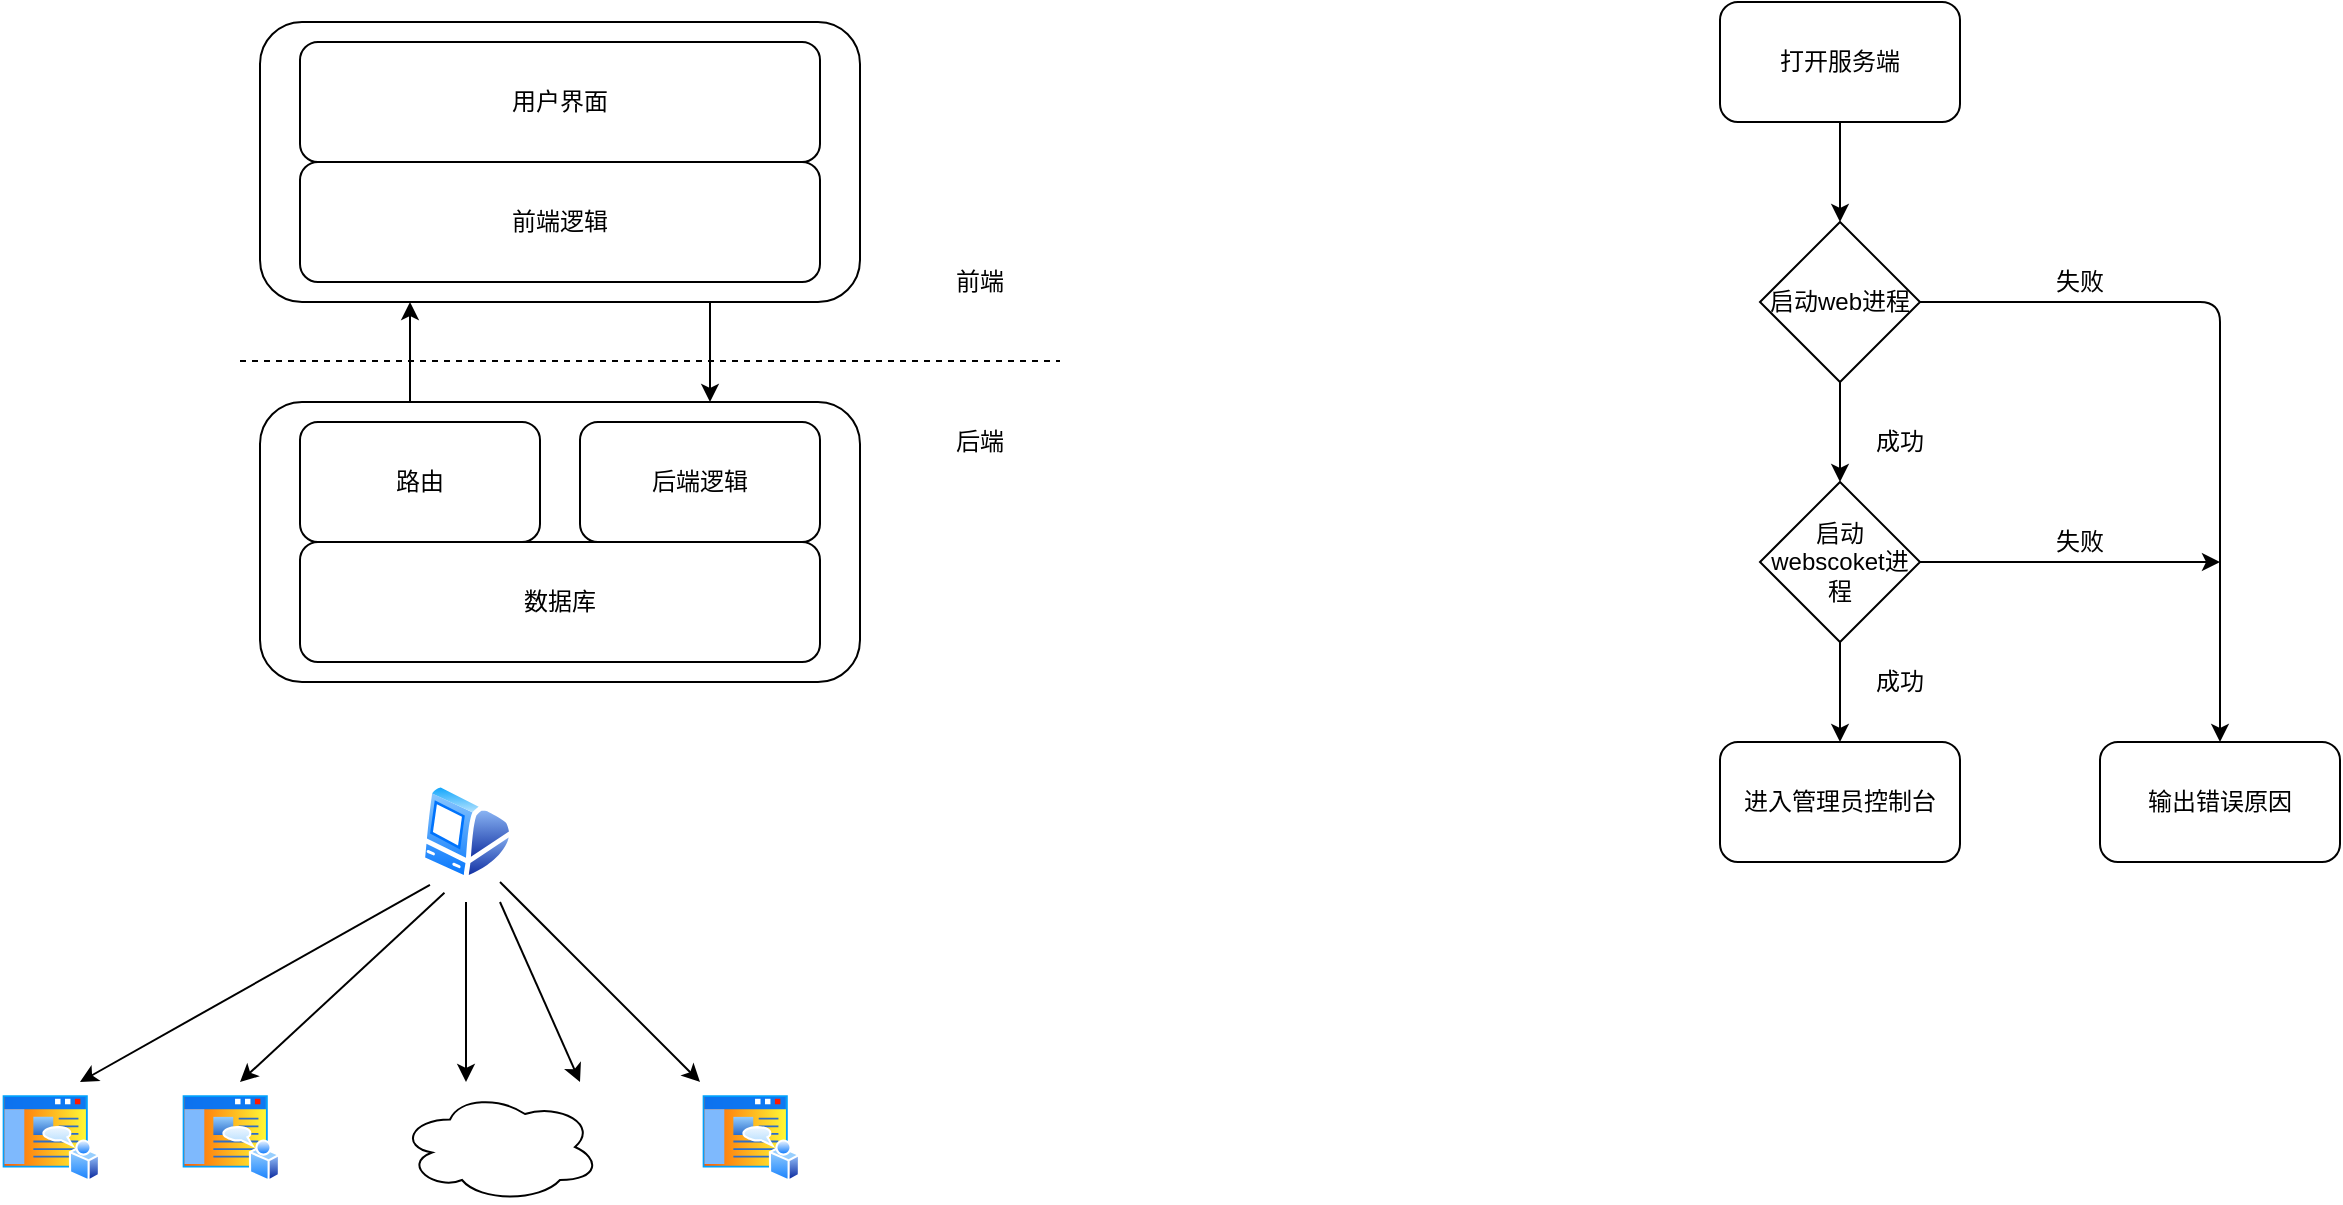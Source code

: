 <mxfile version="13.1.3">
    <diagram id="MnhgjuVa4tI9xzOtD_lA" name="第 1 页">
        <mxGraphModel dx="754" dy="352" grid="1" gridSize="10" guides="1" tooltips="1" connect="1" arrows="1" fold="1" page="1" pageScale="1" pageWidth="2339" pageHeight="3300" math="0" shadow="0">
            <root>
                <mxCell id="0"/>
                <mxCell id="1" parent="0"/>
                <mxCell id="2" value="" style="endArrow=none;dashed=1;html=1;" parent="1" edge="1">
                    <mxGeometry width="50" height="50" relative="1" as="geometry">
                        <mxPoint x="200" y="219.5" as="sourcePoint"/>
                        <mxPoint x="610" y="219.5" as="targetPoint"/>
                    </mxGeometry>
                </mxCell>
                <mxCell id="20" style="edgeStyle=orthogonalEdgeStyle;rounded=0;orthogonalLoop=1;jettySize=auto;html=1;exitX=0.75;exitY=1;exitDx=0;exitDy=0;entryX=0.75;entryY=0;entryDx=0;entryDy=0;" parent="1" source="3" target="4" edge="1">
                    <mxGeometry relative="1" as="geometry"/>
                </mxCell>
                <mxCell id="3" value="" style="rounded=1;whiteSpace=wrap;html=1;" parent="1" vertex="1">
                    <mxGeometry x="210" y="50" width="300" height="140" as="geometry"/>
                </mxCell>
                <mxCell id="21" style="edgeStyle=orthogonalEdgeStyle;rounded=0;orthogonalLoop=1;jettySize=auto;html=1;exitX=0.25;exitY=0;exitDx=0;exitDy=0;entryX=0.25;entryY=1;entryDx=0;entryDy=0;" parent="1" source="4" target="3" edge="1">
                    <mxGeometry relative="1" as="geometry"/>
                </mxCell>
                <mxCell id="4" value="" style="rounded=1;whiteSpace=wrap;html=1;" parent="1" vertex="1">
                    <mxGeometry x="210" y="240" width="300" height="140" as="geometry"/>
                </mxCell>
                <mxCell id="5" value="前端" style="text;html=1;strokeColor=none;fillColor=none;align=center;verticalAlign=middle;whiteSpace=wrap;rounded=0;" parent="1" vertex="1">
                    <mxGeometry x="550" y="170" width="40" height="20" as="geometry"/>
                </mxCell>
                <mxCell id="6" value="后端" style="text;html=1;strokeColor=none;fillColor=none;align=center;verticalAlign=middle;whiteSpace=wrap;rounded=0;" parent="1" vertex="1">
                    <mxGeometry x="550" y="250" width="40" height="20" as="geometry"/>
                </mxCell>
                <mxCell id="7" value="数据库" style="rounded=1;whiteSpace=wrap;html=1;" parent="1" vertex="1">
                    <mxGeometry x="230" y="310" width="260" height="60" as="geometry"/>
                </mxCell>
                <mxCell id="8" value="路由" style="rounded=1;whiteSpace=wrap;html=1;" parent="1" vertex="1">
                    <mxGeometry x="230" y="250" width="120" height="60" as="geometry"/>
                </mxCell>
                <mxCell id="9" value="后端逻辑" style="rounded=1;whiteSpace=wrap;html=1;" parent="1" vertex="1">
                    <mxGeometry x="370" y="250" width="120" height="60" as="geometry"/>
                </mxCell>
                <mxCell id="10" value="用户界面" style="rounded=1;whiteSpace=wrap;html=1;" parent="1" vertex="1">
                    <mxGeometry x="230" y="60" width="260" height="60" as="geometry"/>
                </mxCell>
                <mxCell id="11" value="前端逻辑" style="rounded=1;whiteSpace=wrap;html=1;" parent="1" vertex="1">
                    <mxGeometry x="230" y="120" width="260" height="60" as="geometry"/>
                </mxCell>
                <mxCell id="22" value="" style="aspect=fixed;perimeter=ellipsePerimeter;html=1;align=center;shadow=0;dashed=0;spacingTop=3;image;image=img/lib/active_directory/home_page.svg;" parent="1" vertex="1">
                    <mxGeometry x="80" y="585" width="50" height="45" as="geometry"/>
                </mxCell>
                <mxCell id="23" value="" style="aspect=fixed;perimeter=ellipsePerimeter;html=1;align=center;shadow=0;dashed=0;spacingTop=3;image;image=img/lib/active_directory/home_page.svg;" parent="1" vertex="1">
                    <mxGeometry x="170" y="585" width="50" height="45" as="geometry"/>
                </mxCell>
                <mxCell id="24" value="" style="aspect=fixed;perimeter=ellipsePerimeter;html=1;align=center;shadow=0;dashed=0;spacingTop=3;image;image=img/lib/active_directory/home_page.svg;" parent="1" vertex="1">
                    <mxGeometry x="430" y="585" width="50" height="45" as="geometry"/>
                </mxCell>
                <mxCell id="29" value="" style="aspect=fixed;perimeter=ellipsePerimeter;html=1;align=center;shadow=0;dashed=0;spacingTop=3;image;image=img/lib/active_directory/mac_client.svg;" parent="1" vertex="1">
                    <mxGeometry x="290" y="430" width="47" height="50" as="geometry"/>
                </mxCell>
                <mxCell id="30" value="" style="endArrow=classic;html=1;exitX=0.106;exitY=1.028;exitDx=0;exitDy=0;exitPerimeter=0;" parent="1" source="29" edge="1">
                    <mxGeometry width="50" height="50" relative="1" as="geometry">
                        <mxPoint x="370" y="640" as="sourcePoint"/>
                        <mxPoint x="120" y="580" as="targetPoint"/>
                    </mxGeometry>
                </mxCell>
                <mxCell id="31" value="" style="endArrow=classic;html=1;" parent="1" edge="1">
                    <mxGeometry width="50" height="50" relative="1" as="geometry">
                        <mxPoint x="330" y="480" as="sourcePoint"/>
                        <mxPoint x="430" y="580" as="targetPoint"/>
                    </mxGeometry>
                </mxCell>
                <mxCell id="32" value="" style="endArrow=classic;html=1;exitX=0.26;exitY=1.108;exitDx=0;exitDy=0;exitPerimeter=0;" parent="1" source="29" edge="1">
                    <mxGeometry width="50" height="50" relative="1" as="geometry">
                        <mxPoint x="200" y="580" as="sourcePoint"/>
                        <mxPoint x="200" y="580" as="targetPoint"/>
                    </mxGeometry>
                </mxCell>
                <mxCell id="33" value="" style="endArrow=classic;html=1;" parent="1" edge="1">
                    <mxGeometry width="50" height="50" relative="1" as="geometry">
                        <mxPoint x="313" y="490" as="sourcePoint"/>
                        <mxPoint x="313" y="580" as="targetPoint"/>
                    </mxGeometry>
                </mxCell>
                <mxCell id="34" value="" style="endArrow=classic;html=1;" parent="1" edge="1">
                    <mxGeometry width="50" height="50" relative="1" as="geometry">
                        <mxPoint x="330" y="490" as="sourcePoint"/>
                        <mxPoint x="370" y="580" as="targetPoint"/>
                    </mxGeometry>
                </mxCell>
                <mxCell id="35" value="" style="ellipse;shape=cloud;whiteSpace=wrap;html=1;" parent="1" vertex="1">
                    <mxGeometry x="280" y="585" width="100" height="55" as="geometry"/>
                </mxCell>
                <mxCell id="38" value="" style="edgeStyle=orthogonalEdgeStyle;rounded=0;orthogonalLoop=1;jettySize=auto;html=1;" edge="1" parent="1" source="36" target="37">
                    <mxGeometry relative="1" as="geometry"/>
                </mxCell>
                <mxCell id="36" value="打开服务端" style="rounded=1;whiteSpace=wrap;html=1;" vertex="1" parent="1">
                    <mxGeometry x="940" y="40" width="120" height="60" as="geometry"/>
                </mxCell>
                <mxCell id="41" value="" style="edgeStyle=orthogonalEdgeStyle;rounded=0;orthogonalLoop=1;jettySize=auto;html=1;" edge="1" parent="1" source="37" target="39">
                    <mxGeometry relative="1" as="geometry"/>
                </mxCell>
                <mxCell id="37" value="启动web进程" style="rhombus;whiteSpace=wrap;html=1;" vertex="1" parent="1">
                    <mxGeometry x="960" y="150" width="80" height="80" as="geometry"/>
                </mxCell>
                <mxCell id="42" value="" style="edgeStyle=orthogonalEdgeStyle;rounded=0;orthogonalLoop=1;jettySize=auto;html=1;" edge="1" parent="1" source="39" target="40">
                    <mxGeometry relative="1" as="geometry"/>
                </mxCell>
                <mxCell id="49" value="" style="edgeStyle=orthogonalEdgeStyle;rounded=0;orthogonalLoop=1;jettySize=auto;html=1;" edge="1" parent="1" source="39">
                    <mxGeometry relative="1" as="geometry">
                        <mxPoint x="1190" y="320" as="targetPoint"/>
                    </mxGeometry>
                </mxCell>
                <mxCell id="39" value="启动webscoket进程" style="rhombus;whiteSpace=wrap;html=1;" vertex="1" parent="1">
                    <mxGeometry x="960" y="280" width="80" height="80" as="geometry"/>
                </mxCell>
                <mxCell id="40" value="进入管理员控制台" style="rounded=1;whiteSpace=wrap;html=1;" vertex="1" parent="1">
                    <mxGeometry x="940" y="410" width="120" height="60" as="geometry"/>
                </mxCell>
                <mxCell id="43" value="输出错误原因" style="rounded=1;whiteSpace=wrap;html=1;" vertex="1" parent="1">
                    <mxGeometry x="1130" y="410" width="120" height="60" as="geometry"/>
                </mxCell>
                <mxCell id="44" value="成功" style="text;html=1;strokeColor=none;fillColor=none;align=center;verticalAlign=middle;whiteSpace=wrap;rounded=0;" vertex="1" parent="1">
                    <mxGeometry x="1010" y="250" width="40" height="20" as="geometry"/>
                </mxCell>
                <mxCell id="46" value="成功" style="text;html=1;strokeColor=none;fillColor=none;align=center;verticalAlign=middle;whiteSpace=wrap;rounded=0;" vertex="1" parent="1">
                    <mxGeometry x="1010" y="370" width="40" height="20" as="geometry"/>
                </mxCell>
                <mxCell id="47" value="" style="endArrow=classic;html=1;exitX=1;exitY=0.5;exitDx=0;exitDy=0;entryX=0.5;entryY=0;entryDx=0;entryDy=0;" edge="1" parent="1" source="37" target="43">
                    <mxGeometry width="50" height="50" relative="1" as="geometry">
                        <mxPoint x="1170" y="300" as="sourcePoint"/>
                        <mxPoint x="1220" y="250" as="targetPoint"/>
                        <Array as="points">
                            <mxPoint x="1190" y="190"/>
                        </Array>
                    </mxGeometry>
                </mxCell>
                <mxCell id="50" value="失败" style="text;html=1;strokeColor=none;fillColor=none;align=center;verticalAlign=middle;whiteSpace=wrap;rounded=0;" vertex="1" parent="1">
                    <mxGeometry x="1100" y="170" width="40" height="20" as="geometry"/>
                </mxCell>
                <mxCell id="51" value="失败" style="text;html=1;strokeColor=none;fillColor=none;align=center;verticalAlign=middle;whiteSpace=wrap;rounded=0;" vertex="1" parent="1">
                    <mxGeometry x="1100" y="300" width="40" height="20" as="geometry"/>
                </mxCell>
            </root>
        </mxGraphModel>
    </diagram>
</mxfile>